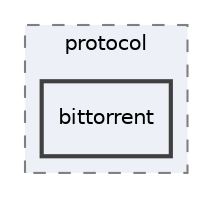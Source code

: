 digraph "/Users/jlu/zeek/src/analyzer/protocol/bittorrent"
{
 // LATEX_PDF_SIZE
  edge [fontname="Helvetica",fontsize="10",labelfontname="Helvetica",labelfontsize="10"];
  node [fontname="Helvetica",fontsize="10",shape=record];
  compound=true
  subgraph clusterdir_5b88579d87e8de5dcee2ef4958d0594c {
    graph [ bgcolor="#edf0f7", pencolor="grey50", style="filled,dashed,", label="protocol", fontname="Helvetica", fontsize="10", URL="dir_5b88579d87e8de5dcee2ef4958d0594c.html"]
  dir_be95f6695fe5215406141e7d5f5e59a0 [shape=box, label="bittorrent", style="filled,bold,", fillcolor="#edf0f7", color="grey25", URL="dir_be95f6695fe5215406141e7d5f5e59a0.html"];
  }
}
